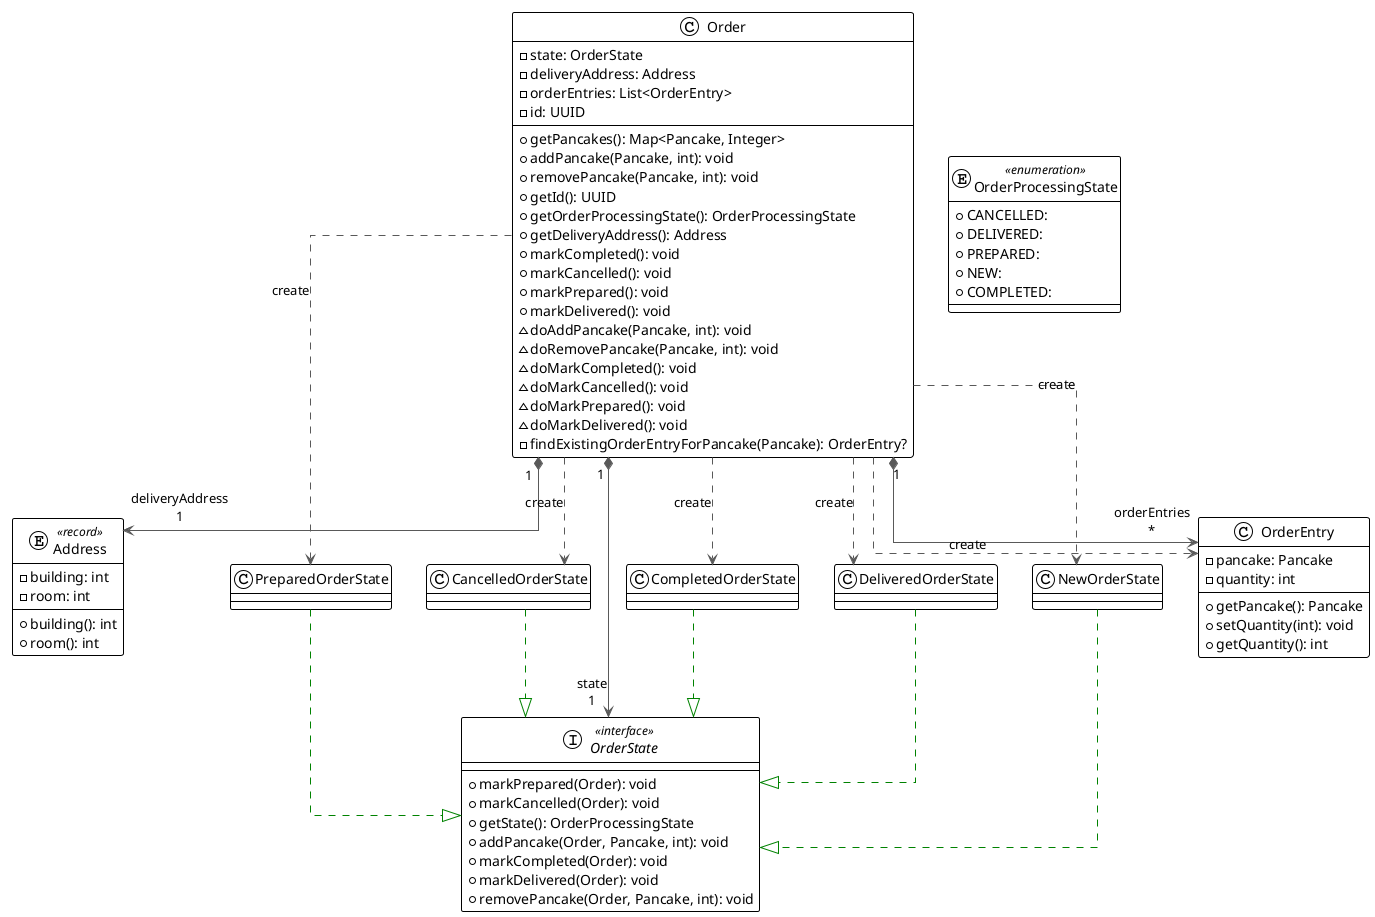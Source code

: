 @startuml

!theme plain
top to bottom direction
skinparam linetype ortho

entity Address << record >> {
  - building: int
  - room: int
  + building(): int
  + room(): int
}
interface OrderState << interface >> {
  + markPrepared(Order): void
  + markCancelled(Order): void
  + getState(): OrderProcessingState
  + addPancake(Order, Pancake, int): void
  + markCompleted(Order): void
  + markDelivered(Order): void
  + removePancake(Order, Pancake, int): void
}
class PreparedOrderState {
}
class CancelledOrderState {
}
class CompletedOrderState {
}
class DeliveredOrderState {
}
class NewOrderState {
}
class Order {
  - state: OrderState
  - deliveryAddress: Address
  - orderEntries: List<OrderEntry>
  - id: UUID
  + getPancakes(): Map<Pancake, Integer>
  + addPancake(Pancake, int): void
  + removePancake(Pancake, int): void
  + getId(): UUID
  + getOrderProcessingState(): OrderProcessingState
  + getDeliveryAddress(): Address
  + markCompleted(): void
  + markCancelled(): void
  + markPrepared(): void
  + markDelivered(): void
  ~ doAddPancake(Pancake, int): void
  ~ doRemovePancake(Pancake, int): void
  ~ doMarkCompleted(): void
  ~ doMarkCancelled(): void
  ~ doMarkPrepared(): void
  ~ doMarkDelivered(): void
  - findExistingOrderEntryForPancake(Pancake): OrderEntry?
}
class OrderEntry {
  - pancake: Pancake
  - quantity: int
  + getPancake(): Pancake
  + setQuantity(int): void
  + getQuantity(): int
}
enum OrderProcessingState << enumeration >> {
  + CANCELLED: 
  + DELIVERED: 
  + PREPARED: 
  + NEW: 
  + COMPLETED: 
}

CancelledOrderState   -[#008200,dashed]-^  OrderState           
CompletedOrderState   -[#008200,dashed]-^  OrderState           
DeliveredOrderState   -[#008200,dashed]-^  OrderState           
NewOrderState         -[#008200,dashed]-^  OrderState           
Order                "1" *-[#595959,plain]-> "deliveryAddress\n1" Address              
Order                 -[#595959,dashed]->  CancelledOrderState  : "«create»"
Order                 -[#595959,dashed]->  CompletedOrderState  : "«create»"
Order                 -[#595959,dashed]->  DeliveredOrderState  : "«create»"
Order                 -[#595959,dashed]->  NewOrderState        : "«create»"
Order                "1" *-[#595959,plain]-> "orderEntries\n*" OrderEntry           
Order                 -[#595959,dashed]->  OrderEntry           : "«create»"
Order                "1" *-[#595959,plain]-> "state\n1" OrderState           
Order                 -[#595959,dashed]->  PreparedOrderState   : "«create»"
PreparedOrderState    -[#008200,dashed]-^  OrderState           
@enduml
